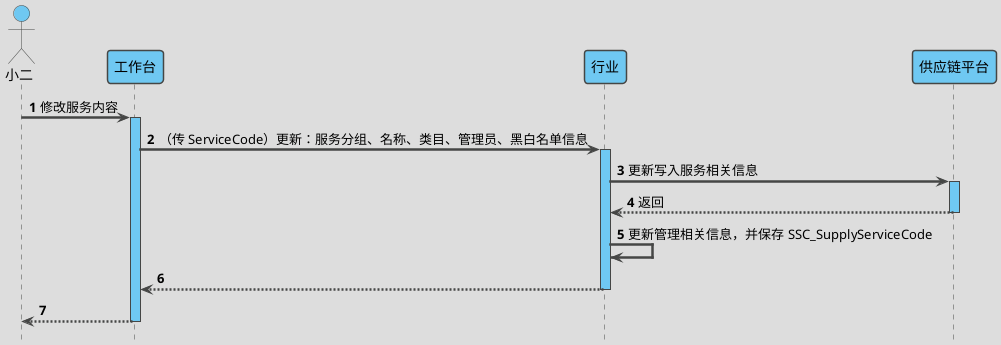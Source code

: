 @startuml
'https://plantuml.com/sequence-diagram

'隐藏脚注
hide footbox

'使用 toy 主题
!theme toy


'编号
autonumber 1

'隐藏孤立的参与者
hide unlinked

'文字对齐，向左对齐
skinparam sequenceMessageAlign left

'箭头粗度
skinparam sequenceArrowThickness 2.5

' 皮肤
skinparam sequence {
    LifeLineBackgroundColor #6FC8F2
    ParticipantBackgroundColor #6FC8F2
    ParticipantFontColor black
    ActorBackgroundColor #6FC8F2
    ActorFontColor black
}

actor 小二 as user
participant 工作台 as ws
participant 行业 as industry
participant 供应链平台 as supply

user -> ws : 修改服务内容
activate ws

ws -> industry : （传 ServiceCode）更新：服务分组、名称、类目、管理员、黑白名单信息
activate industry

industry -> supply : 更新写入服务相关信息
activate supply
return 返回

industry -> industry : 更新管理相关信息，并保存 SSC_SupplyServiceCode
return

return


@enduml